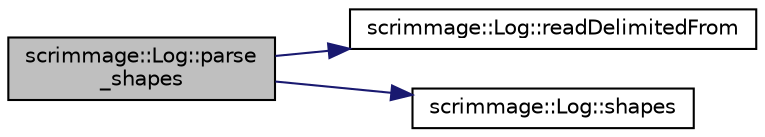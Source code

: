 digraph "scrimmage::Log::parse_shapes"
{
 // LATEX_PDF_SIZE
  edge [fontname="Helvetica",fontsize="10",labelfontname="Helvetica",labelfontsize="10"];
  node [fontname="Helvetica",fontsize="10",shape=record];
  rankdir="LR";
  Node1 [label="scrimmage::Log::parse\l_shapes",height=0.2,width=0.4,color="black", fillcolor="grey75", style="filled", fontcolor="black",tooltip=" "];
  Node1 -> Node2 [color="midnightblue",fontsize="10",style="solid",fontname="Helvetica"];
  Node2 [label="scrimmage::Log::readDelimitedFrom",height=0.2,width=0.4,color="black", fillcolor="white", style="filled",URL="$classscrimmage_1_1Log.html#a4413dbd614c71a2d8e409bcf25a641d2",tooltip=" "];
  Node1 -> Node3 [color="midnightblue",fontsize="10",style="solid",fontname="Helvetica"];
  Node3 [label="scrimmage::Log::shapes",height=0.2,width=0.4,color="black", fillcolor="white", style="filled",URL="$classscrimmage_1_1Log.html#ac3adadb723e8ec1ace61dbc8361bef8c",tooltip=" "];
}

